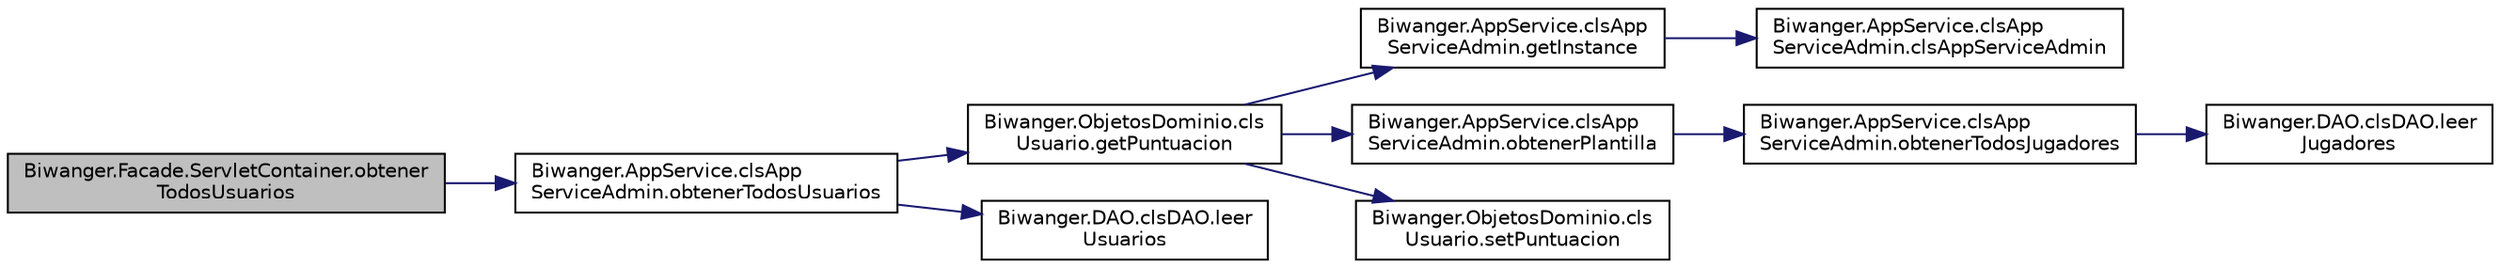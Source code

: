 digraph "Biwanger.Facade.ServletContainer.obtenerTodosUsuarios"
{
 // LATEX_PDF_SIZE
  edge [fontname="Helvetica",fontsize="10",labelfontname="Helvetica",labelfontsize="10"];
  node [fontname="Helvetica",fontsize="10",shape=record];
  rankdir="LR";
  Node1 [label="Biwanger.Facade.ServletContainer.obtener\lTodosUsuarios",height=0.2,width=0.4,color="black", fillcolor="grey75", style="filled", fontcolor="black",tooltip=" "];
  Node1 -> Node2 [color="midnightblue",fontsize="10",style="solid",fontname="Helvetica"];
  Node2 [label="Biwanger.AppService.clsApp\lServiceAdmin.obtenerTodosUsuarios",height=0.2,width=0.4,color="black", fillcolor="white", style="filled",URL="$class_biwanger_1_1_app_service_1_1cls_app_service_admin.html#a67f15e33d0977f242cfa973f4b7eed5f",tooltip=" "];
  Node2 -> Node3 [color="midnightblue",fontsize="10",style="solid",fontname="Helvetica"];
  Node3 [label="Biwanger.ObjetosDominio.cls\lUsuario.getPuntuacion",height=0.2,width=0.4,color="black", fillcolor="white", style="filled",URL="$class_biwanger_1_1_objetos_dominio_1_1cls_usuario.html#a8043716fb0488b460818ea29e73410e6",tooltip=" "];
  Node3 -> Node4 [color="midnightblue",fontsize="10",style="solid",fontname="Helvetica"];
  Node4 [label="Biwanger.AppService.clsApp\lServiceAdmin.getInstance",height=0.2,width=0.4,color="black", fillcolor="white", style="filled",URL="$class_biwanger_1_1_app_service_1_1cls_app_service_admin.html#a868f96796d94344e5a4b03e97086b7a1",tooltip=" "];
  Node4 -> Node5 [color="midnightblue",fontsize="10",style="solid",fontname="Helvetica"];
  Node5 [label="Biwanger.AppService.clsApp\lServiceAdmin.clsAppServiceAdmin",height=0.2,width=0.4,color="black", fillcolor="white", style="filled",URL="$class_biwanger_1_1_app_service_1_1cls_app_service_admin.html#a0737e02f68225f27d91758a1b57860b7",tooltip=" "];
  Node3 -> Node6 [color="midnightblue",fontsize="10",style="solid",fontname="Helvetica"];
  Node6 [label="Biwanger.AppService.clsApp\lServiceAdmin.obtenerPlantilla",height=0.2,width=0.4,color="black", fillcolor="white", style="filled",URL="$class_biwanger_1_1_app_service_1_1cls_app_service_admin.html#a7afcdff078b56c311f5f87faf3c085ff",tooltip=" "];
  Node6 -> Node7 [color="midnightblue",fontsize="10",style="solid",fontname="Helvetica"];
  Node7 [label="Biwanger.AppService.clsApp\lServiceAdmin.obtenerTodosJugadores",height=0.2,width=0.4,color="black", fillcolor="white", style="filled",URL="$class_biwanger_1_1_app_service_1_1cls_app_service_admin.html#a27e6abd6e208ab631d047968791b6a12",tooltip=" "];
  Node7 -> Node8 [color="midnightblue",fontsize="10",style="solid",fontname="Helvetica"];
  Node8 [label="Biwanger.DAO.clsDAO.leer\lJugadores",height=0.2,width=0.4,color="black", fillcolor="white", style="filled",URL="$class_biwanger_1_1_d_a_o_1_1cls_d_a_o.html#aee6320d3de60ff15133ac7d8e4b787a0",tooltip=" "];
  Node3 -> Node9 [color="midnightblue",fontsize="10",style="solid",fontname="Helvetica"];
  Node9 [label="Biwanger.ObjetosDominio.cls\lUsuario.setPuntuacion",height=0.2,width=0.4,color="black", fillcolor="white", style="filled",URL="$class_biwanger_1_1_objetos_dominio_1_1cls_usuario.html#afe10a921318df0ae42cd3449c5898bfe",tooltip=" "];
  Node2 -> Node10 [color="midnightblue",fontsize="10",style="solid",fontname="Helvetica"];
  Node10 [label="Biwanger.DAO.clsDAO.leer\lUsuarios",height=0.2,width=0.4,color="black", fillcolor="white", style="filled",URL="$class_biwanger_1_1_d_a_o_1_1cls_d_a_o.html#ac5b5d7f6081c59086f4f9572bf639783",tooltip=" "];
}
